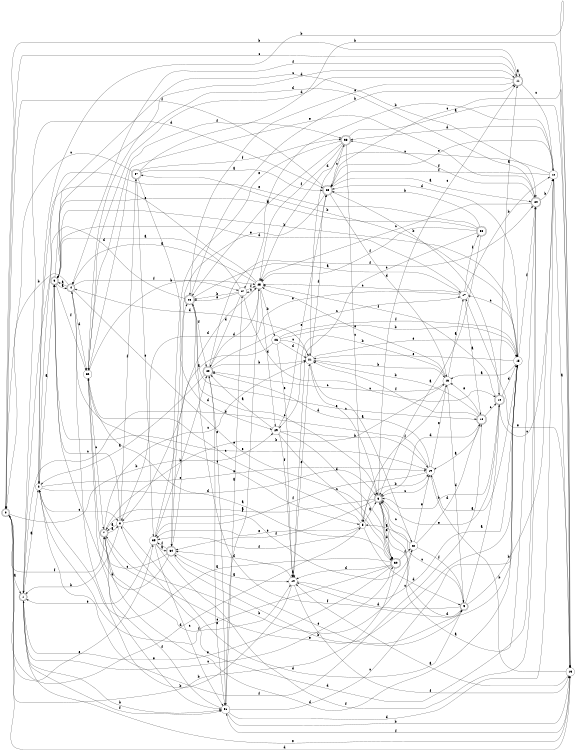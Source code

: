 digraph n31_5 {
__start0 [label="" shape="none"];

rankdir=LR;
size="8,5";

s0 [style="rounded,filled", color="black", fillcolor="white" shape="doublecircle", label="0"];
s1 [style="rounded,filled", color="black", fillcolor="white" shape="doublecircle", label="1"];
s2 [style="filled", color="black", fillcolor="white" shape="circle", label="2"];
s3 [style="rounded,filled", color="black", fillcolor="white" shape="doublecircle", label="3"];
s4 [style="rounded,filled", color="black", fillcolor="white" shape="doublecircle", label="4"];
s5 [style="filled", color="black", fillcolor="white" shape="circle", label="5"];
s6 [style="rounded,filled", color="black", fillcolor="white" shape="doublecircle", label="6"];
s7 [style="rounded,filled", color="black", fillcolor="white" shape="doublecircle", label="7"];
s8 [style="filled", color="black", fillcolor="white" shape="circle", label="8"];
s9 [style="rounded,filled", color="black", fillcolor="white" shape="doublecircle", label="9"];
s10 [style="rounded,filled", color="black", fillcolor="white" shape="doublecircle", label="10"];
s11 [style="rounded,filled", color="black", fillcolor="white" shape="doublecircle", label="11"];
s12 [style="filled", color="black", fillcolor="white" shape="circle", label="12"];
s13 [style="filled", color="black", fillcolor="white" shape="circle", label="13"];
s14 [style="filled", color="black", fillcolor="white" shape="circle", label="14"];
s15 [style="filled", color="black", fillcolor="white" shape="circle", label="15"];
s16 [style="filled", color="black", fillcolor="white" shape="circle", label="16"];
s17 [style="filled", color="black", fillcolor="white" shape="circle", label="17"];
s18 [style="rounded,filled", color="black", fillcolor="white" shape="doublecircle", label="18"];
s19 [style="filled", color="black", fillcolor="white" shape="circle", label="19"];
s20 [style="rounded,filled", color="black", fillcolor="white" shape="doublecircle", label="20"];
s21 [style="filled", color="black", fillcolor="white" shape="circle", label="21"];
s22 [style="filled", color="black", fillcolor="white" shape="circle", label="22"];
s23 [style="rounded,filled", color="black", fillcolor="white" shape="doublecircle", label="23"];
s24 [style="rounded,filled", color="black", fillcolor="white" shape="doublecircle", label="24"];
s25 [style="filled", color="black", fillcolor="white" shape="circle", label="25"];
s26 [style="filled", color="black", fillcolor="white" shape="circle", label="26"];
s27 [style="filled", color="black", fillcolor="white" shape="circle", label="27"];
s28 [style="rounded,filled", color="black", fillcolor="white" shape="doublecircle", label="28"];
s29 [style="filled", color="black", fillcolor="white" shape="circle", label="29"];
s30 [style="rounded,filled", color="black", fillcolor="white" shape="doublecircle", label="30"];
s31 [style="filled", color="black", fillcolor="white" shape="circle", label="31"];
s32 [style="filled", color="black", fillcolor="white" shape="circle", label="32"];
s33 [style="rounded,filled", color="black", fillcolor="white" shape="doublecircle", label="33"];
s34 [style="rounded,filled", color="black", fillcolor="white" shape="doublecircle", label="34"];
s35 [style="filled", color="black", fillcolor="white" shape="circle", label="35"];
s36 [style="rounded,filled", color="black", fillcolor="white" shape="doublecircle", label="36"];
s37 [style="rounded,filled", color="black", fillcolor="white" shape="doublecircle", label="37"];
s0 -> s1 [label="a"];
s0 -> s29 [label="b"];
s0 -> s11 [label="c"];
s0 -> s5 [label="d"];
s0 -> s35 [label="e"];
s0 -> s7 [label="f"];
s1 -> s2 [label="a"];
s1 -> s31 [label="b"];
s1 -> s30 [label="c"];
s1 -> s23 [label="d"];
s1 -> s13 [label="e"];
s1 -> s31 [label="f"];
s2 -> s3 [label="a"];
s2 -> s13 [label="b"];
s2 -> s8 [label="c"];
s2 -> s6 [label="d"];
s2 -> s19 [label="e"];
s2 -> s18 [label="f"];
s3 -> s4 [label="a"];
s3 -> s15 [label="b"];
s3 -> s24 [label="c"];
s3 -> s24 [label="d"];
s3 -> s19 [label="e"];
s3 -> s32 [label="f"];
s4 -> s3 [label="a"];
s4 -> s0 [label="b"];
s4 -> s5 [label="c"];
s4 -> s32 [label="d"];
s4 -> s30 [label="e"];
s4 -> s27 [label="f"];
s5 -> s6 [label="a"];
s5 -> s19 [label="b"];
s5 -> s32 [label="c"];
s5 -> s9 [label="d"];
s5 -> s35 [label="e"];
s5 -> s35 [label="f"];
s6 -> s7 [label="a"];
s6 -> s30 [label="b"];
s6 -> s11 [label="c"];
s6 -> s15 [label="d"];
s6 -> s30 [label="e"];
s6 -> s34 [label="f"];
s7 -> s8 [label="a"];
s7 -> s16 [label="b"];
s7 -> s21 [label="c"];
s7 -> s15 [label="d"];
s7 -> s15 [label="e"];
s7 -> s14 [label="f"];
s8 -> s7 [label="a"];
s8 -> s1 [label="b"];
s8 -> s3 [label="c"];
s8 -> s9 [label="d"];
s8 -> s22 [label="e"];
s8 -> s37 [label="f"];
s9 -> s10 [label="a"];
s9 -> s12 [label="b"];
s9 -> s6 [label="c"];
s9 -> s14 [label="d"];
s9 -> s34 [label="e"];
s9 -> s28 [label="f"];
s10 -> s11 [label="a"];
s10 -> s6 [label="b"];
s10 -> s12 [label="c"];
s10 -> s15 [label="d"];
s10 -> s6 [label="e"];
s10 -> s25 [label="f"];
s11 -> s11 [label="a"];
s11 -> s0 [label="b"];
s11 -> s12 [label="c"];
s11 -> s32 [label="d"];
s11 -> s28 [label="e"];
s11 -> s4 [label="f"];
s12 -> s13 [label="a"];
s12 -> s27 [label="b"];
s12 -> s25 [label="c"];
s12 -> s33 [label="d"];
s12 -> s23 [label="e"];
s12 -> s23 [label="f"];
s13 -> s14 [label="a"];
s13 -> s19 [label="b"];
s13 -> s23 [label="c"];
s13 -> s0 [label="d"];
s13 -> s17 [label="e"];
s13 -> s31 [label="f"];
s14 -> s14 [label="a"];
s14 -> s4 [label="b"];
s14 -> s15 [label="c"];
s14 -> s34 [label="d"];
s14 -> s21 [label="e"];
s14 -> s13 [label="f"];
s15 -> s16 [label="a"];
s15 -> s37 [label="b"];
s15 -> s17 [label="c"];
s15 -> s23 [label="d"];
s15 -> s21 [label="e"];
s15 -> s24 [label="f"];
s16 -> s17 [label="a"];
s16 -> s29 [label="b"];
s16 -> s20 [label="c"];
s16 -> s9 [label="d"];
s16 -> s25 [label="e"];
s16 -> s5 [label="f"];
s17 -> s18 [label="a"];
s17 -> s12 [label="b"];
s17 -> s25 [label="c"];
s17 -> s3 [label="d"];
s17 -> s8 [label="e"];
s17 -> s36 [label="f"];
s18 -> s19 [label="a"];
s18 -> s21 [label="b"];
s18 -> s10 [label="c"];
s18 -> s6 [label="d"];
s18 -> s16 [label="e"];
s18 -> s21 [label="f"];
s19 -> s15 [label="a"];
s19 -> s1 [label="b"];
s19 -> s6 [label="c"];
s19 -> s20 [label="d"];
s19 -> s16 [label="e"];
s19 -> s35 [label="f"];
s20 -> s2 [label="a"];
s20 -> s21 [label="b"];
s20 -> s17 [label="c"];
s20 -> s25 [label="d"];
s20 -> s31 [label="e"];
s20 -> s24 [label="f"];
s21 -> s22 [label="a"];
s21 -> s16 [label="b"];
s21 -> s6 [label="c"];
s21 -> s4 [label="d"];
s21 -> s15 [label="e"];
s21 -> s23 [label="f"];
s22 -> s5 [label="a"];
s22 -> s7 [label="b"];
s22 -> s6 [label="c"];
s22 -> s18 [label="d"];
s22 -> s19 [label="e"];
s22 -> s9 [label="f"];
s23 -> s24 [label="a"];
s23 -> s10 [label="b"];
s23 -> s33 [label="c"];
s23 -> s16 [label="d"];
s23 -> s34 [label="e"];
s23 -> s0 [label="f"];
s24 -> s6 [label="a"];
s24 -> s12 [label="b"];
s24 -> s25 [label="c"];
s24 -> s8 [label="d"];
s24 -> s32 [label="e"];
s24 -> s33 [label="f"];
s25 -> s4 [label="a"];
s25 -> s26 [label="b"];
s25 -> s27 [label="c"];
s25 -> s29 [label="d"];
s25 -> s2 [label="e"];
s25 -> s31 [label="f"];
s26 -> s8 [label="a"];
s26 -> s15 [label="b"];
s26 -> s21 [label="c"];
s26 -> s21 [label="d"];
s26 -> s14 [label="e"];
s26 -> s15 [label="f"];
s27 -> s3 [label="a"];
s27 -> s28 [label="b"];
s27 -> s10 [label="c"];
s27 -> s20 [label="d"];
s27 -> s28 [label="e"];
s27 -> s25 [label="f"];
s28 -> s17 [label="a"];
s28 -> s11 [label="b"];
s28 -> s6 [label="c"];
s28 -> s1 [label="d"];
s28 -> s18 [label="e"];
s28 -> s20 [label="f"];
s29 -> s20 [label="a"];
s29 -> s19 [label="b"];
s29 -> s30 [label="c"];
s29 -> s30 [label="d"];
s29 -> s23 [label="e"];
s29 -> s14 [label="f"];
s30 -> s2 [label="a"];
s30 -> s0 [label="b"];
s30 -> s2 [label="c"];
s30 -> s14 [label="d"];
s30 -> s1 [label="e"];
s30 -> s22 [label="f"];
s31 -> s27 [label="a"];
s31 -> s13 [label="b"];
s31 -> s15 [label="c"];
s31 -> s12 [label="d"];
s31 -> s20 [label="e"];
s31 -> s7 [label="f"];
s32 -> s30 [label="a"];
s32 -> s25 [label="b"];
s32 -> s7 [label="c"];
s32 -> s11 [label="d"];
s32 -> s31 [label="e"];
s32 -> s33 [label="f"];
s33 -> s13 [label="a"];
s33 -> s28 [label="b"];
s33 -> s5 [label="c"];
s33 -> s21 [label="d"];
s33 -> s34 [label="e"];
s33 -> s25 [label="f"];
s34 -> s14 [label="a"];
s34 -> s9 [label="b"];
s34 -> s32 [label="c"];
s34 -> s3 [label="d"];
s34 -> s28 [label="e"];
s34 -> s35 [label="f"];
s35 -> s34 [label="a"];
s35 -> s20 [label="b"];
s35 -> s31 [label="c"];
s35 -> s25 [label="d"];
s35 -> s1 [label="e"];
s35 -> s24 [label="f"];
s36 -> s6 [label="a"];
s36 -> s23 [label="b"];
s36 -> s14 [label="c"];
s36 -> s3 [label="d"];
s36 -> s2 [label="e"];
s36 -> s25 [label="f"];
s37 -> s23 [label="a"];
s37 -> s13 [label="b"];
s37 -> s0 [label="c"];
s37 -> s29 [label="d"];
s37 -> s35 [label="e"];
s37 -> s33 [label="f"];

}